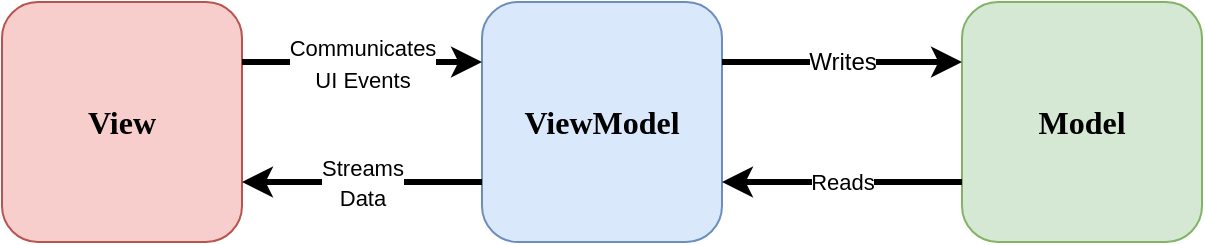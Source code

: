 <mxfile version="21.3.6" type="device">
  <diagram name="Page-1" id="FZ05Og2VgSkjRKWJSUwO">
    <mxGraphModel dx="1154" dy="437" grid="1" gridSize="10" guides="1" tooltips="1" connect="1" arrows="1" fold="1" page="1" pageScale="1" pageWidth="850" pageHeight="1100" math="0" shadow="0">
      <root>
        <mxCell id="0" />
        <mxCell id="1" parent="0" />
        <mxCell id="i6e_Z9ZDRS7matEXqMPh-1" value="&lt;font face=&quot;Verdana&quot; style=&quot;font-size: 16px;&quot;&gt;&lt;b&gt;View&lt;/b&gt;&lt;/font&gt;" style="rounded=1;whiteSpace=wrap;html=1;fillColor=#f8cecc;strokeColor=#b85450;" vertex="1" parent="1">
          <mxGeometry x="120" y="280" width="120" height="120" as="geometry" />
        </mxCell>
        <mxCell id="i6e_Z9ZDRS7matEXqMPh-3" value="&lt;font face=&quot;Verdana&quot; style=&quot;font-size: 16px;&quot;&gt;&lt;b style=&quot;&quot;&gt;ViewModel&lt;/b&gt;&lt;/font&gt;" style="rounded=1;whiteSpace=wrap;html=1;fillColor=#dae8fc;strokeColor=#6c8ebf;" vertex="1" parent="1">
          <mxGeometry x="360" y="280" width="120" height="120" as="geometry" />
        </mxCell>
        <mxCell id="i6e_Z9ZDRS7matEXqMPh-4" value="&lt;font face=&quot;Verdana&quot; style=&quot;font-size: 16px;&quot;&gt;&lt;b&gt;Model&lt;/b&gt;&lt;/font&gt;" style="rounded=1;whiteSpace=wrap;html=1;fillColor=#d5e8d4;strokeColor=#82b366;" vertex="1" parent="1">
          <mxGeometry x="600" y="280" width="120" height="120" as="geometry" />
        </mxCell>
        <mxCell id="i6e_Z9ZDRS7matEXqMPh-10" value="" style="endArrow=classic;html=1;rounded=0;entryX=0;entryY=0.25;entryDx=0;entryDy=0;exitX=1;exitY=0.25;exitDx=0;exitDy=0;strokeWidth=3;fontSize=11;" edge="1" parent="1" source="i6e_Z9ZDRS7matEXqMPh-1" target="i6e_Z9ZDRS7matEXqMPh-3">
          <mxGeometry relative="1" as="geometry">
            <mxPoint x="240" y="320" as="sourcePoint" />
            <mxPoint x="340" y="320" as="targetPoint" />
            <Array as="points">
              <mxPoint x="300" y="310" />
            </Array>
          </mxGeometry>
        </mxCell>
        <mxCell id="i6e_Z9ZDRS7matEXqMPh-11" value="&lt;font style=&quot;font-size: 11px;&quot;&gt;Communicates&lt;br&gt;UI Events&lt;/font&gt;" style="edgeLabel;resizable=0;html=1;align=center;verticalAlign=middle;fontSize=13;labelBorderColor=none;" connectable="0" vertex="1" parent="i6e_Z9ZDRS7matEXqMPh-10">
          <mxGeometry relative="1" as="geometry" />
        </mxCell>
        <mxCell id="i6e_Z9ZDRS7matEXqMPh-12" value="" style="endArrow=classic;html=1;rounded=0;entryX=1;entryY=0.75;entryDx=0;entryDy=0;exitX=0;exitY=0.75;exitDx=0;exitDy=0;strokeWidth=3;fontSize=11;" edge="1" parent="1" source="i6e_Z9ZDRS7matEXqMPh-3" target="i6e_Z9ZDRS7matEXqMPh-1">
          <mxGeometry relative="1" as="geometry">
            <mxPoint x="250" y="320" as="sourcePoint" />
            <mxPoint x="370" y="320" as="targetPoint" />
            <Array as="points" />
          </mxGeometry>
        </mxCell>
        <mxCell id="i6e_Z9ZDRS7matEXqMPh-13" value="&lt;font style=&quot;font-size: 11px;&quot;&gt;Streams&lt;br&gt;Data&lt;/font&gt;" style="edgeLabel;resizable=0;html=1;align=center;verticalAlign=middle;fontSize=12;" connectable="0" vertex="1" parent="i6e_Z9ZDRS7matEXqMPh-12">
          <mxGeometry relative="1" as="geometry" />
        </mxCell>
        <mxCell id="i6e_Z9ZDRS7matEXqMPh-14" value="" style="endArrow=classic;html=1;rounded=0;entryX=0;entryY=0.25;entryDx=0;entryDy=0;exitX=1;exitY=0.25;exitDx=0;exitDy=0;strokeWidth=3;fontSize=11;" edge="1" parent="1" source="i6e_Z9ZDRS7matEXqMPh-3">
          <mxGeometry relative="1" as="geometry">
            <mxPoint x="480" y="310" as="sourcePoint" />
            <mxPoint x="600" y="310" as="targetPoint" />
            <Array as="points">
              <mxPoint x="540" y="310" />
            </Array>
          </mxGeometry>
        </mxCell>
        <mxCell id="i6e_Z9ZDRS7matEXqMPh-15" value="Writes" style="edgeLabel;resizable=0;html=1;align=center;verticalAlign=middle;fontSize=12;" connectable="0" vertex="1" parent="i6e_Z9ZDRS7matEXqMPh-14">
          <mxGeometry relative="1" as="geometry" />
        </mxCell>
        <mxCell id="i6e_Z9ZDRS7matEXqMPh-16" value="" style="endArrow=classic;html=1;rounded=0;entryX=1;entryY=0.75;entryDx=0;entryDy=0;exitX=0;exitY=0.75;exitDx=0;exitDy=0;strokeWidth=3;fontSize=11;" edge="1" parent="1">
          <mxGeometry relative="1" as="geometry">
            <mxPoint x="600" y="370" as="sourcePoint" />
            <mxPoint x="480" y="370" as="targetPoint" />
            <Array as="points" />
          </mxGeometry>
        </mxCell>
        <mxCell id="i6e_Z9ZDRS7matEXqMPh-17" value="&lt;font style=&quot;font-size: 11px;&quot;&gt;Reads&lt;/font&gt;" style="edgeLabel;resizable=0;html=1;align=center;verticalAlign=middle;fontSize=12;" connectable="0" vertex="1" parent="i6e_Z9ZDRS7matEXqMPh-16">
          <mxGeometry relative="1" as="geometry" />
        </mxCell>
      </root>
    </mxGraphModel>
  </diagram>
</mxfile>
